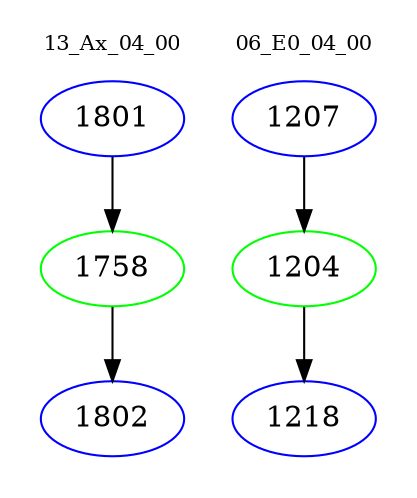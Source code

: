 digraph{
subgraph cluster_0 {
color = white
label = "13_Ax_04_00";
fontsize=10;
T0_1801 [label="1801", color="blue"]
T0_1801 -> T0_1758 [color="black"]
T0_1758 [label="1758", color="green"]
T0_1758 -> T0_1802 [color="black"]
T0_1802 [label="1802", color="blue"]
}
subgraph cluster_1 {
color = white
label = "06_E0_04_00";
fontsize=10;
T1_1207 [label="1207", color="blue"]
T1_1207 -> T1_1204 [color="black"]
T1_1204 [label="1204", color="green"]
T1_1204 -> T1_1218 [color="black"]
T1_1218 [label="1218", color="blue"]
}
}

